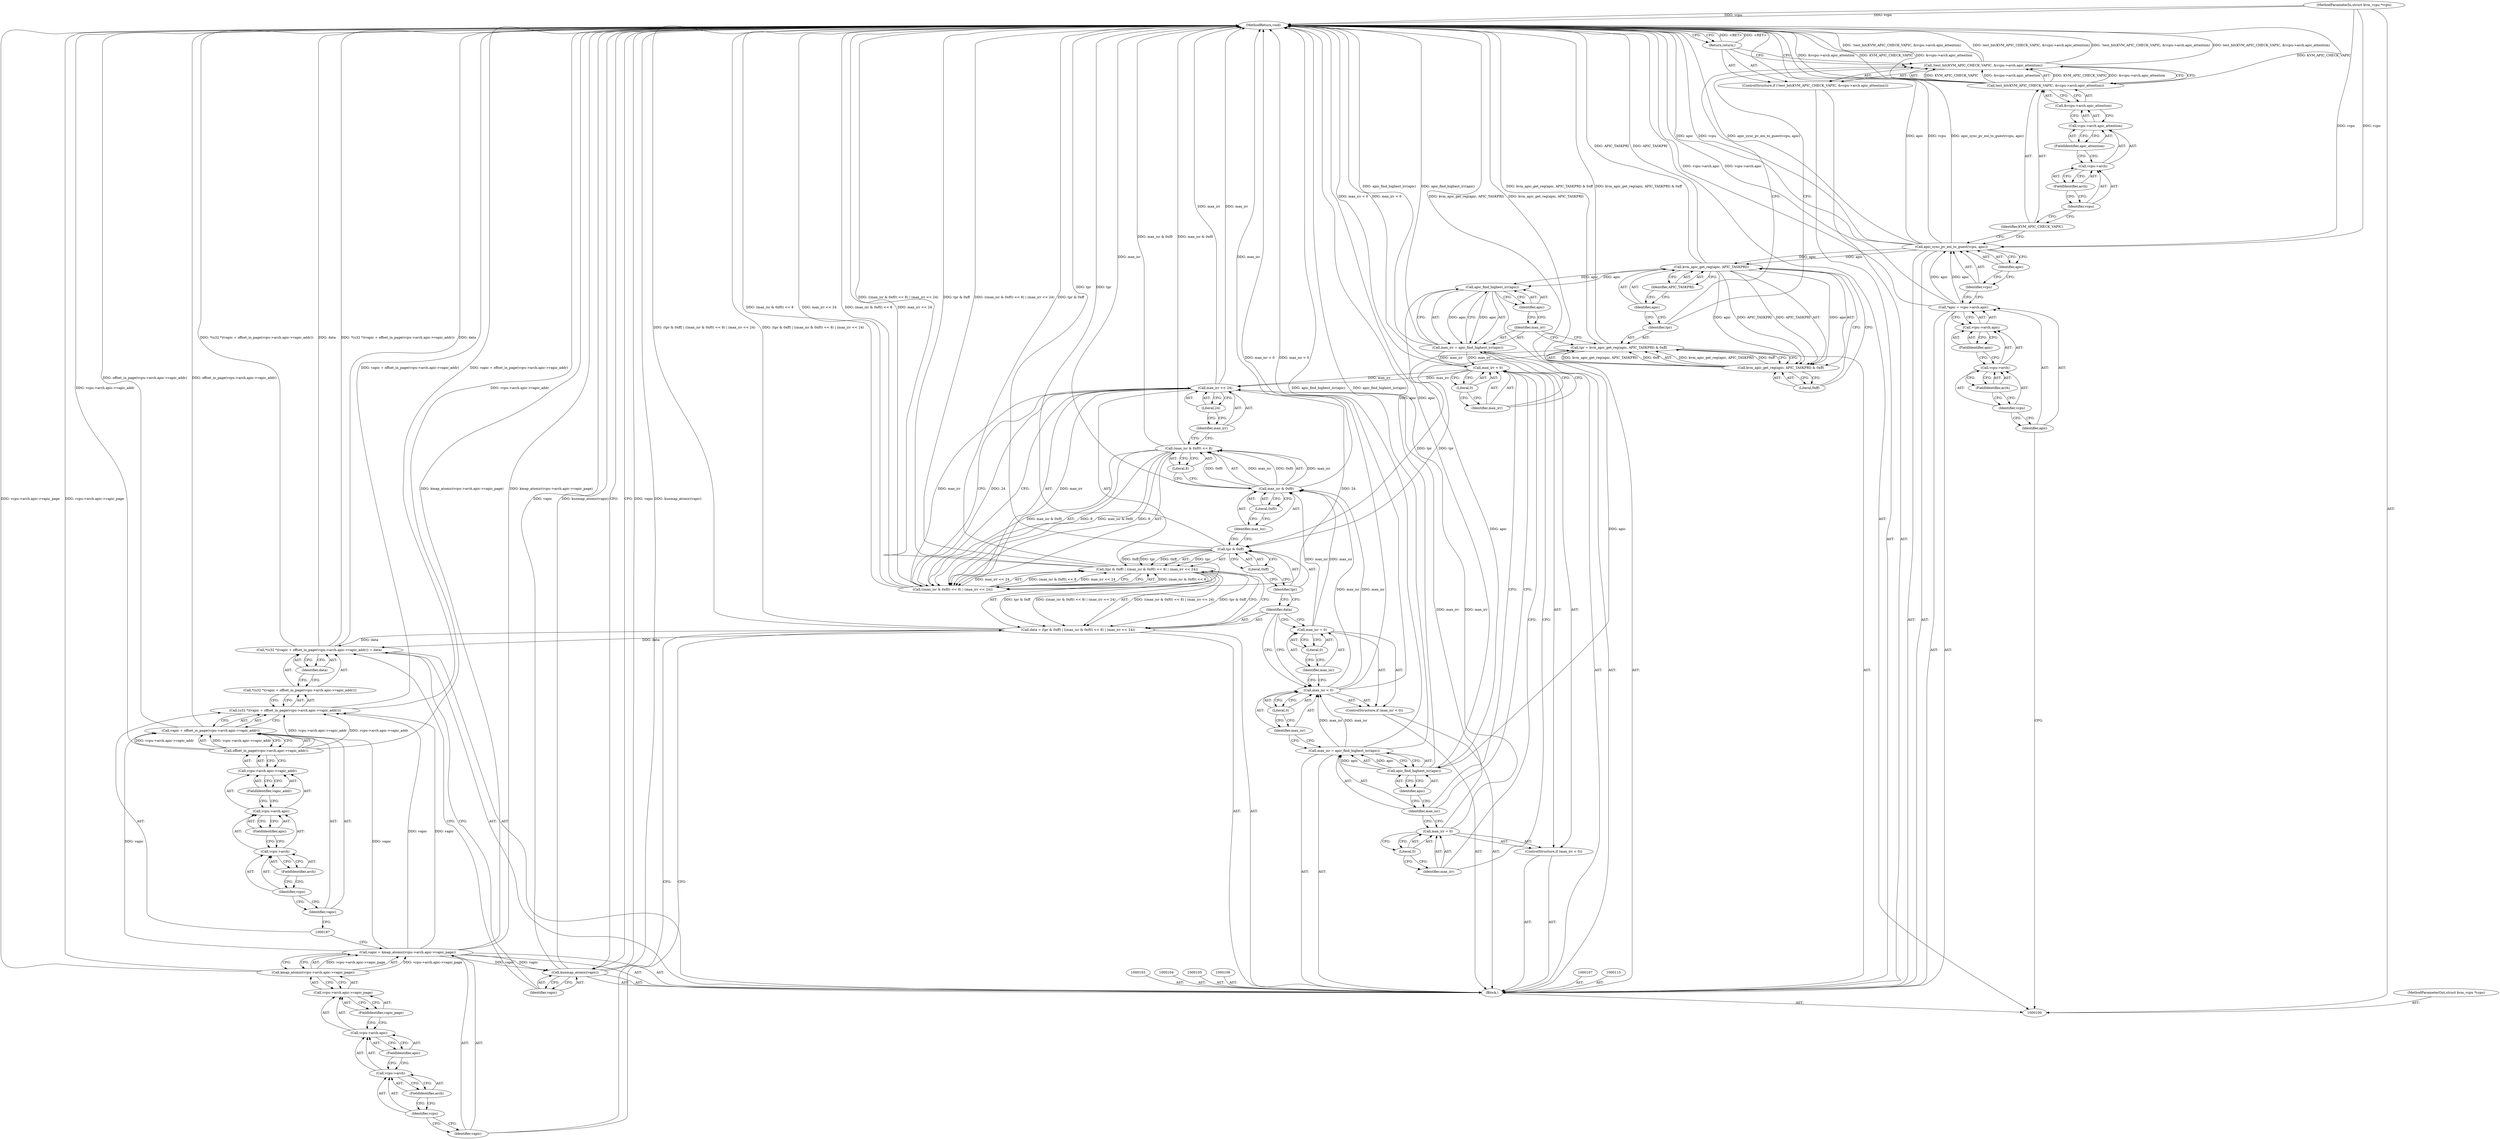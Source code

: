 digraph "1_linux_fda4e2e85589191b123d31cdc21fd33ee70f50fd_1" {
"1000201" [label="(MethodReturn,void)"];
"1000101" [label="(MethodParameterIn,struct kvm_vcpu *vcpu)"];
"1000303" [label="(MethodParameterOut,struct kvm_vcpu *vcpu)"];
"1000119" [label="(ControlStructure,if (!test_bit(KVM_APIC_CHECK_VAPIC, &vcpu->arch.apic_attention)))"];
"1000122" [label="(Identifier,KVM_APIC_CHECK_VAPIC)"];
"1000123" [label="(Call,&vcpu->arch.apic_attention)"];
"1000124" [label="(Call,vcpu->arch.apic_attention)"];
"1000125" [label="(Call,vcpu->arch)"];
"1000126" [label="(Identifier,vcpu)"];
"1000127" [label="(FieldIdentifier,arch)"];
"1000128" [label="(FieldIdentifier,apic_attention)"];
"1000120" [label="(Call,!test_bit(KVM_APIC_CHECK_VAPIC, &vcpu->arch.apic_attention))"];
"1000121" [label="(Call,test_bit(KVM_APIC_CHECK_VAPIC, &vcpu->arch.apic_attention))"];
"1000129" [label="(Return,return;)"];
"1000130" [label="(Call,tpr = kvm_apic_get_reg(apic, APIC_TASKPRI) & 0xff)"];
"1000131" [label="(Identifier,tpr)"];
"1000134" [label="(Identifier,apic)"];
"1000135" [label="(Identifier,APIC_TASKPRI)"];
"1000136" [label="(Literal,0xff)"];
"1000132" [label="(Call,kvm_apic_get_reg(apic, APIC_TASKPRI) & 0xff)"];
"1000133" [label="(Call,kvm_apic_get_reg(apic, APIC_TASKPRI))"];
"1000137" [label="(Call,max_irr = apic_find_highest_irr(apic))"];
"1000138" [label="(Identifier,max_irr)"];
"1000139" [label="(Call,apic_find_highest_irr(apic))"];
"1000140" [label="(Identifier,apic)"];
"1000141" [label="(ControlStructure,if (max_irr < 0))"];
"1000144" [label="(Literal,0)"];
"1000142" [label="(Call,max_irr < 0)"];
"1000143" [label="(Identifier,max_irr)"];
"1000147" [label="(Literal,0)"];
"1000145" [label="(Call,max_irr = 0)"];
"1000146" [label="(Identifier,max_irr)"];
"1000148" [label="(Call,max_isr = apic_find_highest_isr(apic))"];
"1000149" [label="(Identifier,max_isr)"];
"1000150" [label="(Call,apic_find_highest_isr(apic))"];
"1000151" [label="(Identifier,apic)"];
"1000152" [label="(ControlStructure,if (max_isr < 0))"];
"1000155" [label="(Literal,0)"];
"1000153" [label="(Call,max_isr < 0)"];
"1000154" [label="(Identifier,max_isr)"];
"1000158" [label="(Literal,0)"];
"1000156" [label="(Call,max_isr = 0)"];
"1000157" [label="(Identifier,max_isr)"];
"1000102" [label="(Block,)"];
"1000162" [label="(Call,tpr & 0xff)"];
"1000163" [label="(Identifier,tpr)"];
"1000164" [label="(Literal,0xff)"];
"1000159" [label="(Call,data = (tpr & 0xff) | ((max_isr & 0xf0) << 8) | (max_irr << 24))"];
"1000160" [label="(Identifier,data)"];
"1000165" [label="(Call,((max_isr & 0xf0) << 8) | (max_irr << 24))"];
"1000166" [label="(Call,(max_isr & 0xf0) << 8)"];
"1000167" [label="(Call,max_isr & 0xf0)"];
"1000168" [label="(Identifier,max_isr)"];
"1000169" [label="(Literal,0xf0)"];
"1000170" [label="(Literal,8)"];
"1000171" [label="(Call,max_irr << 24)"];
"1000172" [label="(Identifier,max_irr)"];
"1000173" [label="(Literal,24)"];
"1000161" [label="(Call,(tpr & 0xff) | ((max_isr & 0xf0) << 8) | (max_irr << 24))"];
"1000174" [label="(Call,vapic = kmap_atomic(vcpu->arch.apic->vapic_page))"];
"1000175" [label="(Identifier,vapic)"];
"1000177" [label="(Call,vcpu->arch.apic->vapic_page)"];
"1000178" [label="(Call,vcpu->arch.apic)"];
"1000179" [label="(Call,vcpu->arch)"];
"1000180" [label="(Identifier,vcpu)"];
"1000181" [label="(FieldIdentifier,arch)"];
"1000182" [label="(FieldIdentifier,apic)"];
"1000183" [label="(FieldIdentifier,vapic_page)"];
"1000176" [label="(Call,kmap_atomic(vcpu->arch.apic->vapic_page))"];
"1000184" [label="(Call,*(u32 *)(vapic + offset_in_page(vcpu->arch.apic->vapic_addr)) = data)"];
"1000185" [label="(Call,*(u32 *)(vapic + offset_in_page(vcpu->arch.apic->vapic_addr)))"];
"1000188" [label="(Call,vapic + offset_in_page(vcpu->arch.apic->vapic_addr))"];
"1000189" [label="(Identifier,vapic)"];
"1000190" [label="(Call,offset_in_page(vcpu->arch.apic->vapic_addr))"];
"1000186" [label="(Call,(u32 *)(vapic + offset_in_page(vcpu->arch.apic->vapic_addr)))"];
"1000191" [label="(Call,vcpu->arch.apic->vapic_addr)"];
"1000192" [label="(Call,vcpu->arch.apic)"];
"1000193" [label="(Call,vcpu->arch)"];
"1000194" [label="(Identifier,vcpu)"];
"1000195" [label="(FieldIdentifier,arch)"];
"1000196" [label="(FieldIdentifier,apic)"];
"1000197" [label="(FieldIdentifier,vapic_addr)"];
"1000198" [label="(Identifier,data)"];
"1000199" [label="(Call,kunmap_atomic(vapic))"];
"1000200" [label="(Identifier,vapic)"];
"1000108" [label="(Call,*apic = vcpu->arch.apic)"];
"1000109" [label="(Identifier,apic)"];
"1000110" [label="(Call,vcpu->arch.apic)"];
"1000111" [label="(Call,vcpu->arch)"];
"1000112" [label="(Identifier,vcpu)"];
"1000113" [label="(FieldIdentifier,arch)"];
"1000114" [label="(FieldIdentifier,apic)"];
"1000116" [label="(Call,apic_sync_pv_eoi_to_guest(vcpu, apic))"];
"1000117" [label="(Identifier,vcpu)"];
"1000118" [label="(Identifier,apic)"];
"1000201" -> "1000100"  [label="AST: "];
"1000201" -> "1000129"  [label="CFG: "];
"1000201" -> "1000199"  [label="CFG: "];
"1000184" -> "1000201"  [label="DDG: *(u32 *)(vapic + offset_in_page(vcpu->arch.apic->vapic_addr))"];
"1000184" -> "1000201"  [label="DDG: data"];
"1000150" -> "1000201"  [label="DDG: apic"];
"1000188" -> "1000201"  [label="DDG: offset_in_page(vcpu->arch.apic->vapic_addr)"];
"1000199" -> "1000201"  [label="DDG: vapic"];
"1000199" -> "1000201"  [label="DDG: kunmap_atomic(vapic)"];
"1000166" -> "1000201"  [label="DDG: max_isr & 0xf0"];
"1000153" -> "1000201"  [label="DDG: max_isr < 0"];
"1000116" -> "1000201"  [label="DDG: apic"];
"1000116" -> "1000201"  [label="DDG: vcpu"];
"1000116" -> "1000201"  [label="DDG: apic_sync_pv_eoi_to_guest(vcpu, apic)"];
"1000132" -> "1000201"  [label="DDG: kvm_apic_get_reg(apic, APIC_TASKPRI)"];
"1000186" -> "1000201"  [label="DDG: vapic + offset_in_page(vcpu->arch.apic->vapic_addr)"];
"1000167" -> "1000201"  [label="DDG: max_isr"];
"1000171" -> "1000201"  [label="DDG: max_irr"];
"1000142" -> "1000201"  [label="DDG: max_irr < 0"];
"1000121" -> "1000201"  [label="DDG: &vcpu->arch.apic_attention"];
"1000121" -> "1000201"  [label="DDG: KVM_APIC_CHECK_VAPIC"];
"1000130" -> "1000201"  [label="DDG: kvm_apic_get_reg(apic, APIC_TASKPRI) & 0xff"];
"1000137" -> "1000201"  [label="DDG: apic_find_highest_irr(apic)"];
"1000165" -> "1000201"  [label="DDG: (max_isr & 0xf0) << 8"];
"1000165" -> "1000201"  [label="DDG: max_irr << 24"];
"1000190" -> "1000201"  [label="DDG: vcpu->arch.apic->vapic_addr"];
"1000120" -> "1000201"  [label="DDG: test_bit(KVM_APIC_CHECK_VAPIC, &vcpu->arch.apic_attention)"];
"1000120" -> "1000201"  [label="DDG: !test_bit(KVM_APIC_CHECK_VAPIC, &vcpu->arch.apic_attention)"];
"1000174" -> "1000201"  [label="DDG: kmap_atomic(vcpu->arch.apic->vapic_page)"];
"1000133" -> "1000201"  [label="DDG: APIC_TASKPRI"];
"1000101" -> "1000201"  [label="DDG: vcpu"];
"1000108" -> "1000201"  [label="DDG: vcpu->arch.apic"];
"1000176" -> "1000201"  [label="DDG: vcpu->arch.apic->vapic_page"];
"1000148" -> "1000201"  [label="DDG: apic_find_highest_isr(apic)"];
"1000162" -> "1000201"  [label="DDG: tpr"];
"1000161" -> "1000201"  [label="DDG: tpr & 0xff"];
"1000161" -> "1000201"  [label="DDG: ((max_isr & 0xf0) << 8) | (max_irr << 24)"];
"1000159" -> "1000201"  [label="DDG: (tpr & 0xff) | ((max_isr & 0xf0) << 8) | (max_irr << 24)"];
"1000129" -> "1000201"  [label="DDG: <RET>"];
"1000101" -> "1000100"  [label="AST: "];
"1000101" -> "1000201"  [label="DDG: vcpu"];
"1000101" -> "1000116"  [label="DDG: vcpu"];
"1000303" -> "1000100"  [label="AST: "];
"1000119" -> "1000102"  [label="AST: "];
"1000120" -> "1000119"  [label="AST: "];
"1000129" -> "1000119"  [label="AST: "];
"1000122" -> "1000121"  [label="AST: "];
"1000122" -> "1000116"  [label="CFG: "];
"1000126" -> "1000122"  [label="CFG: "];
"1000123" -> "1000121"  [label="AST: "];
"1000123" -> "1000124"  [label="CFG: "];
"1000124" -> "1000123"  [label="AST: "];
"1000121" -> "1000123"  [label="CFG: "];
"1000124" -> "1000123"  [label="AST: "];
"1000124" -> "1000128"  [label="CFG: "];
"1000125" -> "1000124"  [label="AST: "];
"1000128" -> "1000124"  [label="AST: "];
"1000123" -> "1000124"  [label="CFG: "];
"1000125" -> "1000124"  [label="AST: "];
"1000125" -> "1000127"  [label="CFG: "];
"1000126" -> "1000125"  [label="AST: "];
"1000127" -> "1000125"  [label="AST: "];
"1000128" -> "1000125"  [label="CFG: "];
"1000126" -> "1000125"  [label="AST: "];
"1000126" -> "1000122"  [label="CFG: "];
"1000127" -> "1000126"  [label="CFG: "];
"1000127" -> "1000125"  [label="AST: "];
"1000127" -> "1000126"  [label="CFG: "];
"1000125" -> "1000127"  [label="CFG: "];
"1000128" -> "1000124"  [label="AST: "];
"1000128" -> "1000125"  [label="CFG: "];
"1000124" -> "1000128"  [label="CFG: "];
"1000120" -> "1000119"  [label="AST: "];
"1000120" -> "1000121"  [label="CFG: "];
"1000121" -> "1000120"  [label="AST: "];
"1000129" -> "1000120"  [label="CFG: "];
"1000131" -> "1000120"  [label="CFG: "];
"1000120" -> "1000201"  [label="DDG: test_bit(KVM_APIC_CHECK_VAPIC, &vcpu->arch.apic_attention)"];
"1000120" -> "1000201"  [label="DDG: !test_bit(KVM_APIC_CHECK_VAPIC, &vcpu->arch.apic_attention)"];
"1000121" -> "1000120"  [label="DDG: KVM_APIC_CHECK_VAPIC"];
"1000121" -> "1000120"  [label="DDG: &vcpu->arch.apic_attention"];
"1000121" -> "1000120"  [label="AST: "];
"1000121" -> "1000123"  [label="CFG: "];
"1000122" -> "1000121"  [label="AST: "];
"1000123" -> "1000121"  [label="AST: "];
"1000120" -> "1000121"  [label="CFG: "];
"1000121" -> "1000201"  [label="DDG: &vcpu->arch.apic_attention"];
"1000121" -> "1000201"  [label="DDG: KVM_APIC_CHECK_VAPIC"];
"1000121" -> "1000120"  [label="DDG: KVM_APIC_CHECK_VAPIC"];
"1000121" -> "1000120"  [label="DDG: &vcpu->arch.apic_attention"];
"1000129" -> "1000119"  [label="AST: "];
"1000129" -> "1000120"  [label="CFG: "];
"1000201" -> "1000129"  [label="CFG: "];
"1000129" -> "1000201"  [label="DDG: <RET>"];
"1000130" -> "1000102"  [label="AST: "];
"1000130" -> "1000132"  [label="CFG: "];
"1000131" -> "1000130"  [label="AST: "];
"1000132" -> "1000130"  [label="AST: "];
"1000138" -> "1000130"  [label="CFG: "];
"1000130" -> "1000201"  [label="DDG: kvm_apic_get_reg(apic, APIC_TASKPRI) & 0xff"];
"1000132" -> "1000130"  [label="DDG: kvm_apic_get_reg(apic, APIC_TASKPRI)"];
"1000132" -> "1000130"  [label="DDG: 0xff"];
"1000130" -> "1000162"  [label="DDG: tpr"];
"1000131" -> "1000130"  [label="AST: "];
"1000131" -> "1000120"  [label="CFG: "];
"1000134" -> "1000131"  [label="CFG: "];
"1000134" -> "1000133"  [label="AST: "];
"1000134" -> "1000131"  [label="CFG: "];
"1000135" -> "1000134"  [label="CFG: "];
"1000135" -> "1000133"  [label="AST: "];
"1000135" -> "1000134"  [label="CFG: "];
"1000133" -> "1000135"  [label="CFG: "];
"1000136" -> "1000132"  [label="AST: "];
"1000136" -> "1000133"  [label="CFG: "];
"1000132" -> "1000136"  [label="CFG: "];
"1000132" -> "1000130"  [label="AST: "];
"1000132" -> "1000136"  [label="CFG: "];
"1000133" -> "1000132"  [label="AST: "];
"1000136" -> "1000132"  [label="AST: "];
"1000130" -> "1000132"  [label="CFG: "];
"1000132" -> "1000201"  [label="DDG: kvm_apic_get_reg(apic, APIC_TASKPRI)"];
"1000132" -> "1000130"  [label="DDG: kvm_apic_get_reg(apic, APIC_TASKPRI)"];
"1000132" -> "1000130"  [label="DDG: 0xff"];
"1000133" -> "1000132"  [label="DDG: apic"];
"1000133" -> "1000132"  [label="DDG: APIC_TASKPRI"];
"1000133" -> "1000132"  [label="AST: "];
"1000133" -> "1000135"  [label="CFG: "];
"1000134" -> "1000133"  [label="AST: "];
"1000135" -> "1000133"  [label="AST: "];
"1000136" -> "1000133"  [label="CFG: "];
"1000133" -> "1000201"  [label="DDG: APIC_TASKPRI"];
"1000133" -> "1000132"  [label="DDG: apic"];
"1000133" -> "1000132"  [label="DDG: APIC_TASKPRI"];
"1000116" -> "1000133"  [label="DDG: apic"];
"1000133" -> "1000139"  [label="DDG: apic"];
"1000137" -> "1000102"  [label="AST: "];
"1000137" -> "1000139"  [label="CFG: "];
"1000138" -> "1000137"  [label="AST: "];
"1000139" -> "1000137"  [label="AST: "];
"1000143" -> "1000137"  [label="CFG: "];
"1000137" -> "1000201"  [label="DDG: apic_find_highest_irr(apic)"];
"1000139" -> "1000137"  [label="DDG: apic"];
"1000137" -> "1000142"  [label="DDG: max_irr"];
"1000138" -> "1000137"  [label="AST: "];
"1000138" -> "1000130"  [label="CFG: "];
"1000140" -> "1000138"  [label="CFG: "];
"1000139" -> "1000137"  [label="AST: "];
"1000139" -> "1000140"  [label="CFG: "];
"1000140" -> "1000139"  [label="AST: "];
"1000137" -> "1000139"  [label="CFG: "];
"1000139" -> "1000137"  [label="DDG: apic"];
"1000133" -> "1000139"  [label="DDG: apic"];
"1000139" -> "1000150"  [label="DDG: apic"];
"1000140" -> "1000139"  [label="AST: "];
"1000140" -> "1000138"  [label="CFG: "];
"1000139" -> "1000140"  [label="CFG: "];
"1000141" -> "1000102"  [label="AST: "];
"1000142" -> "1000141"  [label="AST: "];
"1000145" -> "1000141"  [label="AST: "];
"1000144" -> "1000142"  [label="AST: "];
"1000144" -> "1000143"  [label="CFG: "];
"1000142" -> "1000144"  [label="CFG: "];
"1000142" -> "1000141"  [label="AST: "];
"1000142" -> "1000144"  [label="CFG: "];
"1000143" -> "1000142"  [label="AST: "];
"1000144" -> "1000142"  [label="AST: "];
"1000146" -> "1000142"  [label="CFG: "];
"1000149" -> "1000142"  [label="CFG: "];
"1000142" -> "1000201"  [label="DDG: max_irr < 0"];
"1000137" -> "1000142"  [label="DDG: max_irr"];
"1000142" -> "1000171"  [label="DDG: max_irr"];
"1000143" -> "1000142"  [label="AST: "];
"1000143" -> "1000137"  [label="CFG: "];
"1000144" -> "1000143"  [label="CFG: "];
"1000147" -> "1000145"  [label="AST: "];
"1000147" -> "1000146"  [label="CFG: "];
"1000145" -> "1000147"  [label="CFG: "];
"1000145" -> "1000141"  [label="AST: "];
"1000145" -> "1000147"  [label="CFG: "];
"1000146" -> "1000145"  [label="AST: "];
"1000147" -> "1000145"  [label="AST: "];
"1000149" -> "1000145"  [label="CFG: "];
"1000145" -> "1000171"  [label="DDG: max_irr"];
"1000146" -> "1000145"  [label="AST: "];
"1000146" -> "1000142"  [label="CFG: "];
"1000147" -> "1000146"  [label="CFG: "];
"1000148" -> "1000102"  [label="AST: "];
"1000148" -> "1000150"  [label="CFG: "];
"1000149" -> "1000148"  [label="AST: "];
"1000150" -> "1000148"  [label="AST: "];
"1000154" -> "1000148"  [label="CFG: "];
"1000148" -> "1000201"  [label="DDG: apic_find_highest_isr(apic)"];
"1000150" -> "1000148"  [label="DDG: apic"];
"1000148" -> "1000153"  [label="DDG: max_isr"];
"1000149" -> "1000148"  [label="AST: "];
"1000149" -> "1000145"  [label="CFG: "];
"1000149" -> "1000142"  [label="CFG: "];
"1000151" -> "1000149"  [label="CFG: "];
"1000150" -> "1000148"  [label="AST: "];
"1000150" -> "1000151"  [label="CFG: "];
"1000151" -> "1000150"  [label="AST: "];
"1000148" -> "1000150"  [label="CFG: "];
"1000150" -> "1000201"  [label="DDG: apic"];
"1000150" -> "1000148"  [label="DDG: apic"];
"1000139" -> "1000150"  [label="DDG: apic"];
"1000151" -> "1000150"  [label="AST: "];
"1000151" -> "1000149"  [label="CFG: "];
"1000150" -> "1000151"  [label="CFG: "];
"1000152" -> "1000102"  [label="AST: "];
"1000153" -> "1000152"  [label="AST: "];
"1000156" -> "1000152"  [label="AST: "];
"1000155" -> "1000153"  [label="AST: "];
"1000155" -> "1000154"  [label="CFG: "];
"1000153" -> "1000155"  [label="CFG: "];
"1000153" -> "1000152"  [label="AST: "];
"1000153" -> "1000155"  [label="CFG: "];
"1000154" -> "1000153"  [label="AST: "];
"1000155" -> "1000153"  [label="AST: "];
"1000157" -> "1000153"  [label="CFG: "];
"1000160" -> "1000153"  [label="CFG: "];
"1000153" -> "1000201"  [label="DDG: max_isr < 0"];
"1000148" -> "1000153"  [label="DDG: max_isr"];
"1000153" -> "1000167"  [label="DDG: max_isr"];
"1000154" -> "1000153"  [label="AST: "];
"1000154" -> "1000148"  [label="CFG: "];
"1000155" -> "1000154"  [label="CFG: "];
"1000158" -> "1000156"  [label="AST: "];
"1000158" -> "1000157"  [label="CFG: "];
"1000156" -> "1000158"  [label="CFG: "];
"1000156" -> "1000152"  [label="AST: "];
"1000156" -> "1000158"  [label="CFG: "];
"1000157" -> "1000156"  [label="AST: "];
"1000158" -> "1000156"  [label="AST: "];
"1000160" -> "1000156"  [label="CFG: "];
"1000156" -> "1000167"  [label="DDG: max_isr"];
"1000157" -> "1000156"  [label="AST: "];
"1000157" -> "1000153"  [label="CFG: "];
"1000158" -> "1000157"  [label="CFG: "];
"1000102" -> "1000100"  [label="AST: "];
"1000103" -> "1000102"  [label="AST: "];
"1000104" -> "1000102"  [label="AST: "];
"1000105" -> "1000102"  [label="AST: "];
"1000106" -> "1000102"  [label="AST: "];
"1000107" -> "1000102"  [label="AST: "];
"1000108" -> "1000102"  [label="AST: "];
"1000115" -> "1000102"  [label="AST: "];
"1000116" -> "1000102"  [label="AST: "];
"1000119" -> "1000102"  [label="AST: "];
"1000130" -> "1000102"  [label="AST: "];
"1000137" -> "1000102"  [label="AST: "];
"1000141" -> "1000102"  [label="AST: "];
"1000148" -> "1000102"  [label="AST: "];
"1000152" -> "1000102"  [label="AST: "];
"1000159" -> "1000102"  [label="AST: "];
"1000174" -> "1000102"  [label="AST: "];
"1000184" -> "1000102"  [label="AST: "];
"1000199" -> "1000102"  [label="AST: "];
"1000162" -> "1000161"  [label="AST: "];
"1000162" -> "1000164"  [label="CFG: "];
"1000163" -> "1000162"  [label="AST: "];
"1000164" -> "1000162"  [label="AST: "];
"1000168" -> "1000162"  [label="CFG: "];
"1000162" -> "1000201"  [label="DDG: tpr"];
"1000162" -> "1000161"  [label="DDG: tpr"];
"1000162" -> "1000161"  [label="DDG: 0xff"];
"1000130" -> "1000162"  [label="DDG: tpr"];
"1000163" -> "1000162"  [label="AST: "];
"1000163" -> "1000160"  [label="CFG: "];
"1000164" -> "1000163"  [label="CFG: "];
"1000164" -> "1000162"  [label="AST: "];
"1000164" -> "1000163"  [label="CFG: "];
"1000162" -> "1000164"  [label="CFG: "];
"1000159" -> "1000102"  [label="AST: "];
"1000159" -> "1000161"  [label="CFG: "];
"1000160" -> "1000159"  [label="AST: "];
"1000161" -> "1000159"  [label="AST: "];
"1000175" -> "1000159"  [label="CFG: "];
"1000159" -> "1000201"  [label="DDG: (tpr & 0xff) | ((max_isr & 0xf0) << 8) | (max_irr << 24)"];
"1000161" -> "1000159"  [label="DDG: tpr & 0xff"];
"1000161" -> "1000159"  [label="DDG: ((max_isr & 0xf0) << 8) | (max_irr << 24)"];
"1000159" -> "1000184"  [label="DDG: data"];
"1000160" -> "1000159"  [label="AST: "];
"1000160" -> "1000156"  [label="CFG: "];
"1000160" -> "1000153"  [label="CFG: "];
"1000163" -> "1000160"  [label="CFG: "];
"1000165" -> "1000161"  [label="AST: "];
"1000165" -> "1000171"  [label="CFG: "];
"1000166" -> "1000165"  [label="AST: "];
"1000171" -> "1000165"  [label="AST: "];
"1000161" -> "1000165"  [label="CFG: "];
"1000165" -> "1000201"  [label="DDG: (max_isr & 0xf0) << 8"];
"1000165" -> "1000201"  [label="DDG: max_irr << 24"];
"1000165" -> "1000161"  [label="DDG: (max_isr & 0xf0) << 8"];
"1000165" -> "1000161"  [label="DDG: max_irr << 24"];
"1000166" -> "1000165"  [label="DDG: max_isr & 0xf0"];
"1000166" -> "1000165"  [label="DDG: 8"];
"1000171" -> "1000165"  [label="DDG: max_irr"];
"1000171" -> "1000165"  [label="DDG: 24"];
"1000166" -> "1000165"  [label="AST: "];
"1000166" -> "1000170"  [label="CFG: "];
"1000167" -> "1000166"  [label="AST: "];
"1000170" -> "1000166"  [label="AST: "];
"1000172" -> "1000166"  [label="CFG: "];
"1000166" -> "1000201"  [label="DDG: max_isr & 0xf0"];
"1000166" -> "1000165"  [label="DDG: max_isr & 0xf0"];
"1000166" -> "1000165"  [label="DDG: 8"];
"1000167" -> "1000166"  [label="DDG: max_isr"];
"1000167" -> "1000166"  [label="DDG: 0xf0"];
"1000167" -> "1000166"  [label="AST: "];
"1000167" -> "1000169"  [label="CFG: "];
"1000168" -> "1000167"  [label="AST: "];
"1000169" -> "1000167"  [label="AST: "];
"1000170" -> "1000167"  [label="CFG: "];
"1000167" -> "1000201"  [label="DDG: max_isr"];
"1000167" -> "1000166"  [label="DDG: max_isr"];
"1000167" -> "1000166"  [label="DDG: 0xf0"];
"1000156" -> "1000167"  [label="DDG: max_isr"];
"1000153" -> "1000167"  [label="DDG: max_isr"];
"1000168" -> "1000167"  [label="AST: "];
"1000168" -> "1000162"  [label="CFG: "];
"1000169" -> "1000168"  [label="CFG: "];
"1000169" -> "1000167"  [label="AST: "];
"1000169" -> "1000168"  [label="CFG: "];
"1000167" -> "1000169"  [label="CFG: "];
"1000170" -> "1000166"  [label="AST: "];
"1000170" -> "1000167"  [label="CFG: "];
"1000166" -> "1000170"  [label="CFG: "];
"1000171" -> "1000165"  [label="AST: "];
"1000171" -> "1000173"  [label="CFG: "];
"1000172" -> "1000171"  [label="AST: "];
"1000173" -> "1000171"  [label="AST: "];
"1000165" -> "1000171"  [label="CFG: "];
"1000171" -> "1000201"  [label="DDG: max_irr"];
"1000171" -> "1000165"  [label="DDG: max_irr"];
"1000171" -> "1000165"  [label="DDG: 24"];
"1000142" -> "1000171"  [label="DDG: max_irr"];
"1000145" -> "1000171"  [label="DDG: max_irr"];
"1000172" -> "1000171"  [label="AST: "];
"1000172" -> "1000166"  [label="CFG: "];
"1000173" -> "1000172"  [label="CFG: "];
"1000173" -> "1000171"  [label="AST: "];
"1000173" -> "1000172"  [label="CFG: "];
"1000171" -> "1000173"  [label="CFG: "];
"1000161" -> "1000159"  [label="AST: "];
"1000161" -> "1000165"  [label="CFG: "];
"1000162" -> "1000161"  [label="AST: "];
"1000165" -> "1000161"  [label="AST: "];
"1000159" -> "1000161"  [label="CFG: "];
"1000161" -> "1000201"  [label="DDG: tpr & 0xff"];
"1000161" -> "1000201"  [label="DDG: ((max_isr & 0xf0) << 8) | (max_irr << 24)"];
"1000161" -> "1000159"  [label="DDG: tpr & 0xff"];
"1000161" -> "1000159"  [label="DDG: ((max_isr & 0xf0) << 8) | (max_irr << 24)"];
"1000162" -> "1000161"  [label="DDG: tpr"];
"1000162" -> "1000161"  [label="DDG: 0xff"];
"1000165" -> "1000161"  [label="DDG: (max_isr & 0xf0) << 8"];
"1000165" -> "1000161"  [label="DDG: max_irr << 24"];
"1000174" -> "1000102"  [label="AST: "];
"1000174" -> "1000176"  [label="CFG: "];
"1000175" -> "1000174"  [label="AST: "];
"1000176" -> "1000174"  [label="AST: "];
"1000187" -> "1000174"  [label="CFG: "];
"1000174" -> "1000201"  [label="DDG: kmap_atomic(vcpu->arch.apic->vapic_page)"];
"1000176" -> "1000174"  [label="DDG: vcpu->arch.apic->vapic_page"];
"1000174" -> "1000186"  [label="DDG: vapic"];
"1000174" -> "1000188"  [label="DDG: vapic"];
"1000174" -> "1000199"  [label="DDG: vapic"];
"1000175" -> "1000174"  [label="AST: "];
"1000175" -> "1000159"  [label="CFG: "];
"1000180" -> "1000175"  [label="CFG: "];
"1000177" -> "1000176"  [label="AST: "];
"1000177" -> "1000183"  [label="CFG: "];
"1000178" -> "1000177"  [label="AST: "];
"1000183" -> "1000177"  [label="AST: "];
"1000176" -> "1000177"  [label="CFG: "];
"1000178" -> "1000177"  [label="AST: "];
"1000178" -> "1000182"  [label="CFG: "];
"1000179" -> "1000178"  [label="AST: "];
"1000182" -> "1000178"  [label="AST: "];
"1000183" -> "1000178"  [label="CFG: "];
"1000179" -> "1000178"  [label="AST: "];
"1000179" -> "1000181"  [label="CFG: "];
"1000180" -> "1000179"  [label="AST: "];
"1000181" -> "1000179"  [label="AST: "];
"1000182" -> "1000179"  [label="CFG: "];
"1000180" -> "1000179"  [label="AST: "];
"1000180" -> "1000175"  [label="CFG: "];
"1000181" -> "1000180"  [label="CFG: "];
"1000181" -> "1000179"  [label="AST: "];
"1000181" -> "1000180"  [label="CFG: "];
"1000179" -> "1000181"  [label="CFG: "];
"1000182" -> "1000178"  [label="AST: "];
"1000182" -> "1000179"  [label="CFG: "];
"1000178" -> "1000182"  [label="CFG: "];
"1000183" -> "1000177"  [label="AST: "];
"1000183" -> "1000178"  [label="CFG: "];
"1000177" -> "1000183"  [label="CFG: "];
"1000176" -> "1000174"  [label="AST: "];
"1000176" -> "1000177"  [label="CFG: "];
"1000177" -> "1000176"  [label="AST: "];
"1000174" -> "1000176"  [label="CFG: "];
"1000176" -> "1000201"  [label="DDG: vcpu->arch.apic->vapic_page"];
"1000176" -> "1000174"  [label="DDG: vcpu->arch.apic->vapic_page"];
"1000184" -> "1000102"  [label="AST: "];
"1000184" -> "1000198"  [label="CFG: "];
"1000185" -> "1000184"  [label="AST: "];
"1000198" -> "1000184"  [label="AST: "];
"1000200" -> "1000184"  [label="CFG: "];
"1000184" -> "1000201"  [label="DDG: *(u32 *)(vapic + offset_in_page(vcpu->arch.apic->vapic_addr))"];
"1000184" -> "1000201"  [label="DDG: data"];
"1000159" -> "1000184"  [label="DDG: data"];
"1000185" -> "1000184"  [label="AST: "];
"1000185" -> "1000186"  [label="CFG: "];
"1000186" -> "1000185"  [label="AST: "];
"1000198" -> "1000185"  [label="CFG: "];
"1000188" -> "1000186"  [label="AST: "];
"1000188" -> "1000190"  [label="CFG: "];
"1000189" -> "1000188"  [label="AST: "];
"1000190" -> "1000188"  [label="AST: "];
"1000186" -> "1000188"  [label="CFG: "];
"1000188" -> "1000201"  [label="DDG: offset_in_page(vcpu->arch.apic->vapic_addr)"];
"1000174" -> "1000188"  [label="DDG: vapic"];
"1000190" -> "1000188"  [label="DDG: vcpu->arch.apic->vapic_addr"];
"1000189" -> "1000188"  [label="AST: "];
"1000189" -> "1000187"  [label="CFG: "];
"1000194" -> "1000189"  [label="CFG: "];
"1000190" -> "1000188"  [label="AST: "];
"1000190" -> "1000191"  [label="CFG: "];
"1000191" -> "1000190"  [label="AST: "];
"1000188" -> "1000190"  [label="CFG: "];
"1000190" -> "1000201"  [label="DDG: vcpu->arch.apic->vapic_addr"];
"1000190" -> "1000186"  [label="DDG: vcpu->arch.apic->vapic_addr"];
"1000190" -> "1000188"  [label="DDG: vcpu->arch.apic->vapic_addr"];
"1000186" -> "1000185"  [label="AST: "];
"1000186" -> "1000188"  [label="CFG: "];
"1000187" -> "1000186"  [label="AST: "];
"1000188" -> "1000186"  [label="AST: "];
"1000185" -> "1000186"  [label="CFG: "];
"1000186" -> "1000201"  [label="DDG: vapic + offset_in_page(vcpu->arch.apic->vapic_addr)"];
"1000174" -> "1000186"  [label="DDG: vapic"];
"1000190" -> "1000186"  [label="DDG: vcpu->arch.apic->vapic_addr"];
"1000191" -> "1000190"  [label="AST: "];
"1000191" -> "1000197"  [label="CFG: "];
"1000192" -> "1000191"  [label="AST: "];
"1000197" -> "1000191"  [label="AST: "];
"1000190" -> "1000191"  [label="CFG: "];
"1000192" -> "1000191"  [label="AST: "];
"1000192" -> "1000196"  [label="CFG: "];
"1000193" -> "1000192"  [label="AST: "];
"1000196" -> "1000192"  [label="AST: "];
"1000197" -> "1000192"  [label="CFG: "];
"1000193" -> "1000192"  [label="AST: "];
"1000193" -> "1000195"  [label="CFG: "];
"1000194" -> "1000193"  [label="AST: "];
"1000195" -> "1000193"  [label="AST: "];
"1000196" -> "1000193"  [label="CFG: "];
"1000194" -> "1000193"  [label="AST: "];
"1000194" -> "1000189"  [label="CFG: "];
"1000195" -> "1000194"  [label="CFG: "];
"1000195" -> "1000193"  [label="AST: "];
"1000195" -> "1000194"  [label="CFG: "];
"1000193" -> "1000195"  [label="CFG: "];
"1000196" -> "1000192"  [label="AST: "];
"1000196" -> "1000193"  [label="CFG: "];
"1000192" -> "1000196"  [label="CFG: "];
"1000197" -> "1000191"  [label="AST: "];
"1000197" -> "1000192"  [label="CFG: "];
"1000191" -> "1000197"  [label="CFG: "];
"1000198" -> "1000184"  [label="AST: "];
"1000198" -> "1000185"  [label="CFG: "];
"1000184" -> "1000198"  [label="CFG: "];
"1000199" -> "1000102"  [label="AST: "];
"1000199" -> "1000200"  [label="CFG: "];
"1000200" -> "1000199"  [label="AST: "];
"1000201" -> "1000199"  [label="CFG: "];
"1000199" -> "1000201"  [label="DDG: vapic"];
"1000199" -> "1000201"  [label="DDG: kunmap_atomic(vapic)"];
"1000174" -> "1000199"  [label="DDG: vapic"];
"1000200" -> "1000199"  [label="AST: "];
"1000200" -> "1000184"  [label="CFG: "];
"1000199" -> "1000200"  [label="CFG: "];
"1000108" -> "1000102"  [label="AST: "];
"1000108" -> "1000110"  [label="CFG: "];
"1000109" -> "1000108"  [label="AST: "];
"1000110" -> "1000108"  [label="AST: "];
"1000117" -> "1000108"  [label="CFG: "];
"1000108" -> "1000201"  [label="DDG: vcpu->arch.apic"];
"1000108" -> "1000116"  [label="DDG: apic"];
"1000109" -> "1000108"  [label="AST: "];
"1000109" -> "1000100"  [label="CFG: "];
"1000112" -> "1000109"  [label="CFG: "];
"1000110" -> "1000108"  [label="AST: "];
"1000110" -> "1000114"  [label="CFG: "];
"1000111" -> "1000110"  [label="AST: "];
"1000114" -> "1000110"  [label="AST: "];
"1000108" -> "1000110"  [label="CFG: "];
"1000111" -> "1000110"  [label="AST: "];
"1000111" -> "1000113"  [label="CFG: "];
"1000112" -> "1000111"  [label="AST: "];
"1000113" -> "1000111"  [label="AST: "];
"1000114" -> "1000111"  [label="CFG: "];
"1000112" -> "1000111"  [label="AST: "];
"1000112" -> "1000109"  [label="CFG: "];
"1000113" -> "1000112"  [label="CFG: "];
"1000113" -> "1000111"  [label="AST: "];
"1000113" -> "1000112"  [label="CFG: "];
"1000111" -> "1000113"  [label="CFG: "];
"1000114" -> "1000110"  [label="AST: "];
"1000114" -> "1000111"  [label="CFG: "];
"1000110" -> "1000114"  [label="CFG: "];
"1000116" -> "1000102"  [label="AST: "];
"1000116" -> "1000118"  [label="CFG: "];
"1000117" -> "1000116"  [label="AST: "];
"1000118" -> "1000116"  [label="AST: "];
"1000122" -> "1000116"  [label="CFG: "];
"1000116" -> "1000201"  [label="DDG: apic"];
"1000116" -> "1000201"  [label="DDG: vcpu"];
"1000116" -> "1000201"  [label="DDG: apic_sync_pv_eoi_to_guest(vcpu, apic)"];
"1000101" -> "1000116"  [label="DDG: vcpu"];
"1000108" -> "1000116"  [label="DDG: apic"];
"1000116" -> "1000133"  [label="DDG: apic"];
"1000117" -> "1000116"  [label="AST: "];
"1000117" -> "1000108"  [label="CFG: "];
"1000118" -> "1000117"  [label="CFG: "];
"1000118" -> "1000116"  [label="AST: "];
"1000118" -> "1000117"  [label="CFG: "];
"1000116" -> "1000118"  [label="CFG: "];
}
